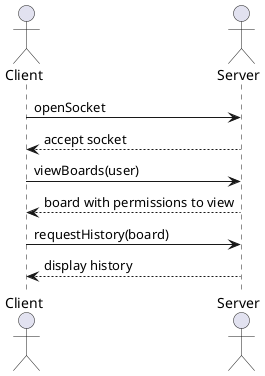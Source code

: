 @startuml
actor Client as client
actor Server as server

client -> server : openSocket
client <-- server : accept socket
client -> server: viewBoards(user)
client <-- server: board with permissions to view
client -> server: requestHistory(board)
client <-- server: display history


@enduml